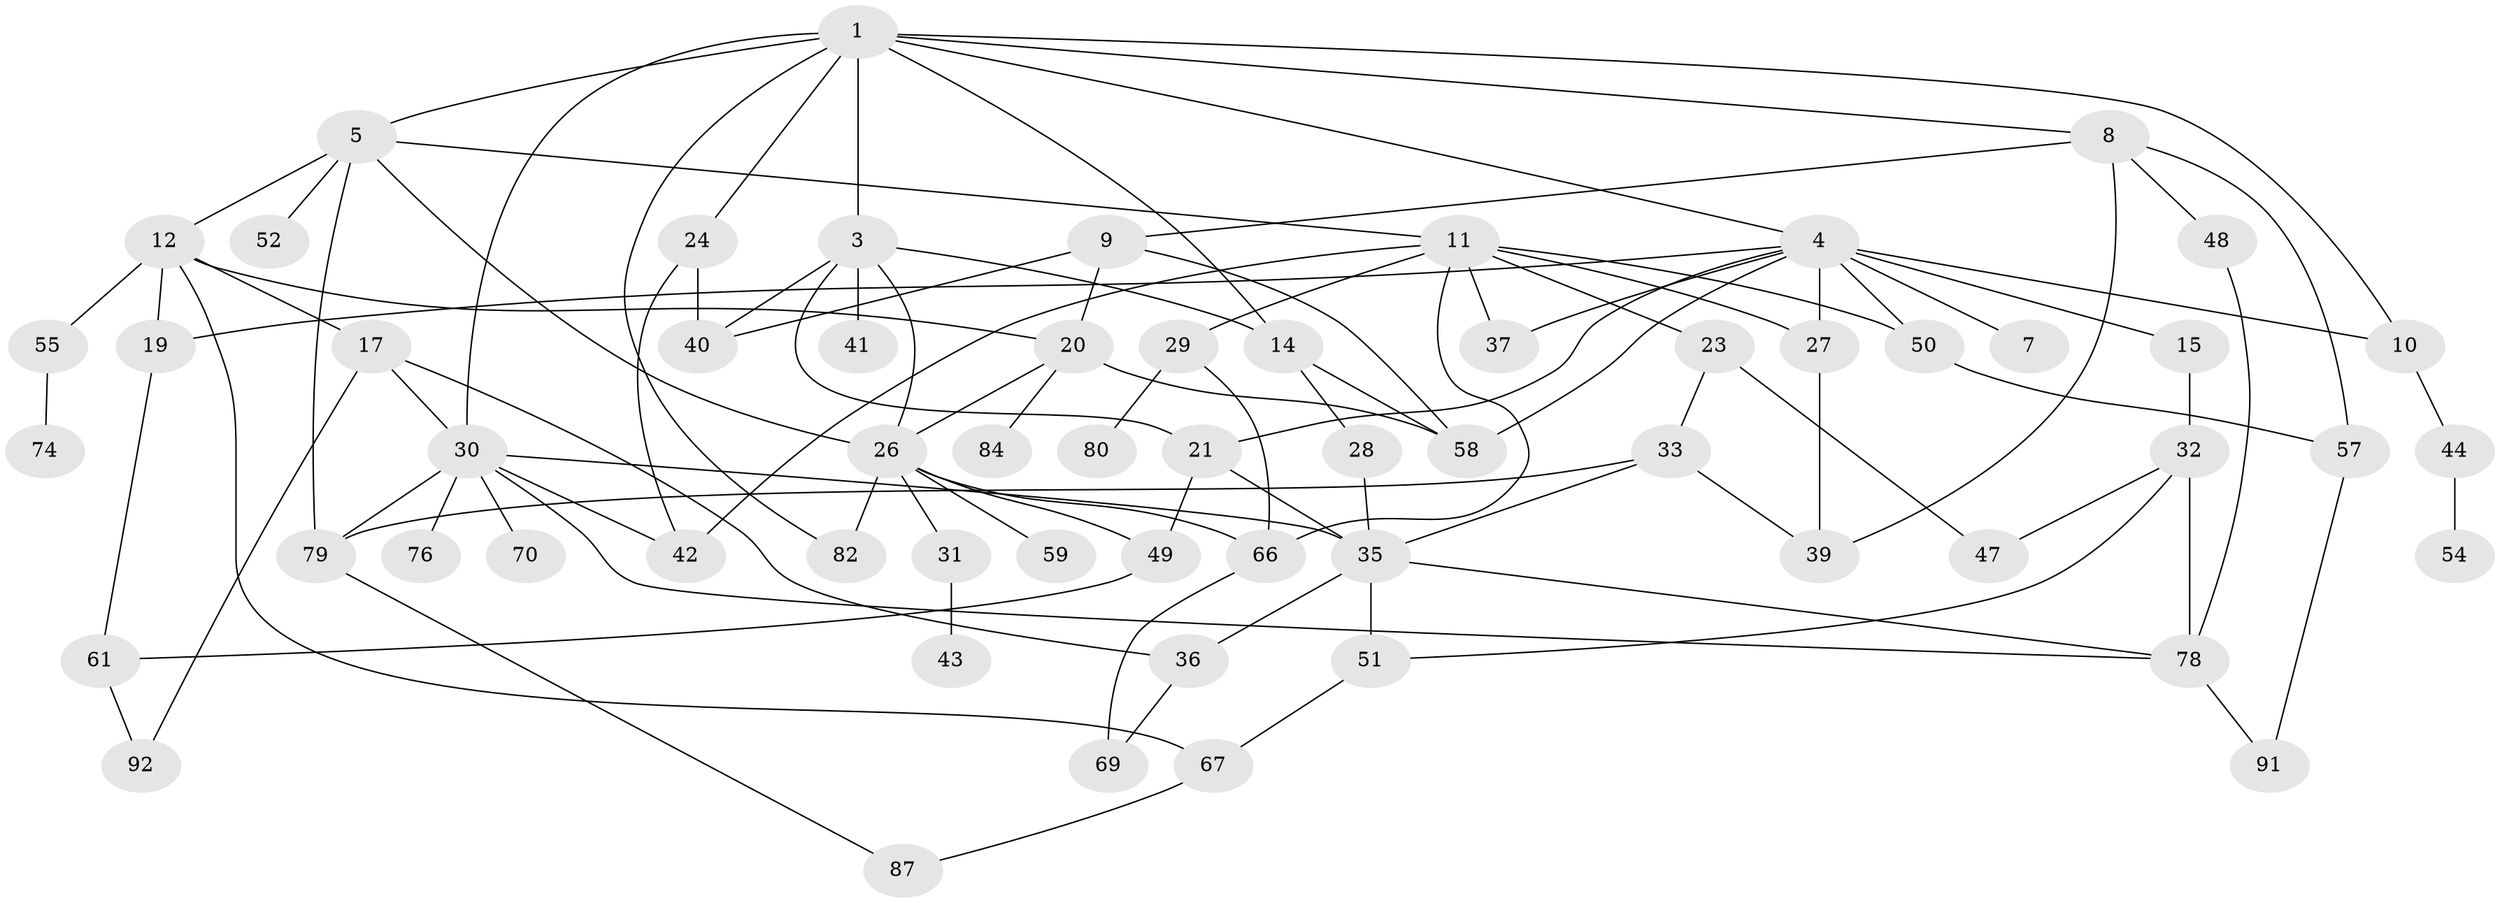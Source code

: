 // Generated by graph-tools (version 1.1) at 2025/23/03/03/25 07:23:34]
// undirected, 61 vertices, 102 edges
graph export_dot {
graph [start="1"]
  node [color=gray90,style=filled];
  1 [super="+2"];
  3 [super="+6"];
  4 [super="+18"];
  5 [super="+13"];
  7;
  8 [super="+25"];
  9;
  10;
  11 [super="+22"];
  12 [super="+16"];
  14;
  15;
  17 [super="+60"];
  19 [super="+72"];
  20 [super="+45"];
  21;
  23 [super="+68"];
  24;
  26 [super="+46"];
  27;
  28 [super="+89"];
  29 [super="+83"];
  30 [super="+81"];
  31 [super="+34"];
  32 [super="+65"];
  33 [super="+77"];
  35 [super="+63"];
  36 [super="+56"];
  37 [super="+38"];
  39;
  40 [super="+90"];
  41;
  42 [super="+75"];
  43;
  44 [super="+88"];
  47 [super="+94"];
  48;
  49;
  50 [super="+73"];
  51 [super="+64"];
  52 [super="+53"];
  54;
  55 [super="+62"];
  57 [super="+71"];
  58 [super="+85"];
  59;
  61;
  66;
  67;
  69;
  70;
  74;
  76;
  78 [super="+86"];
  79 [super="+93"];
  80;
  82;
  84;
  87;
  91;
  92;
  1 -- 3;
  1 -- 14;
  1 -- 30;
  1 -- 82;
  1 -- 4;
  1 -- 5;
  1 -- 8;
  1 -- 24;
  1 -- 10;
  3 -- 21;
  3 -- 40;
  3 -- 41;
  3 -- 26;
  3 -- 14;
  4 -- 7 [weight=2];
  4 -- 10;
  4 -- 15;
  4 -- 37;
  4 -- 27;
  4 -- 50;
  4 -- 21;
  4 -- 58;
  4 -- 19;
  5 -- 11;
  5 -- 12;
  5 -- 52;
  5 -- 26;
  5 -- 79;
  8 -- 9;
  8 -- 39;
  8 -- 48;
  8 -- 57;
  9 -- 20;
  9 -- 58;
  9 -- 40;
  10 -- 44;
  11 -- 23;
  11 -- 66;
  11 -- 27;
  11 -- 29;
  11 -- 37;
  11 -- 42;
  11 -- 50;
  12 -- 17;
  12 -- 19;
  12 -- 55;
  12 -- 67;
  12 -- 20;
  14 -- 28;
  14 -- 58;
  15 -- 32;
  17 -- 30;
  17 -- 36;
  17 -- 92;
  19 -- 61;
  20 -- 26;
  20 -- 58;
  20 -- 84;
  21 -- 49;
  21 -- 35;
  23 -- 33;
  23 -- 47;
  24 -- 42;
  24 -- 40;
  26 -- 31;
  26 -- 59;
  26 -- 66;
  26 -- 49;
  26 -- 82;
  27 -- 39;
  28 -- 35;
  29 -- 66;
  29 -- 80;
  30 -- 70;
  30 -- 76;
  30 -- 78;
  30 -- 35;
  30 -- 79;
  30 -- 42;
  31 -- 43;
  32 -- 78;
  32 -- 47;
  32 -- 51;
  33 -- 35;
  33 -- 39;
  33 -- 79;
  35 -- 51;
  35 -- 78;
  35 -- 36;
  36 -- 69;
  44 -- 54;
  48 -- 78;
  49 -- 61;
  50 -- 57;
  51 -- 67;
  55 -- 74;
  57 -- 91;
  61 -- 92;
  66 -- 69;
  67 -- 87;
  78 -- 91;
  79 -- 87;
}
